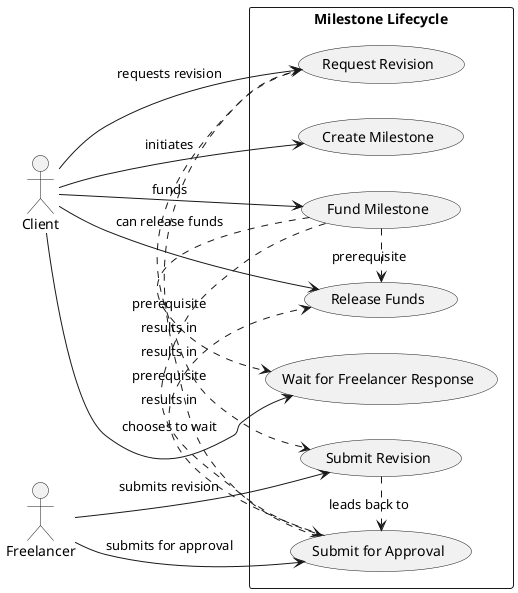 @startuml
left to right direction
skinparam packageStyle rectangle

actor Client
actor Freelancer

rectangle "Milestone Lifecycle" {
  usecase "Create Milestone" as UC1
  usecase "Fund Milestone" as UC2
  usecase "Release Funds" as UC3
  usecase "Wait for Freelancer Response" as UC4
  usecase "Submit for Approval" as UC5
  usecase "Request Revision" as UC6
  usecase "Submit Revision" as UC7
  
  Client --> UC1 : initiates
  Client --> UC2 : funds
  Client --> UC3 : can release funds
  Client --> UC4 : chooses to wait
  Client --> UC6 : requests revision
  
  Freelancer --> UC5 : submits for approval
  Freelancer --> UC7 : submits revision
  
  UC2 .> UC3 : prerequisite
  UC2 .> UC4 : prerequisite
  UC2 .> UC5 : prerequisite
  UC5 .> UC3 : results in
  UC5 .> UC6 : results in
  UC6 .> UC7 : results in
  UC7 .> UC5 : leads back to
}

@enduml
